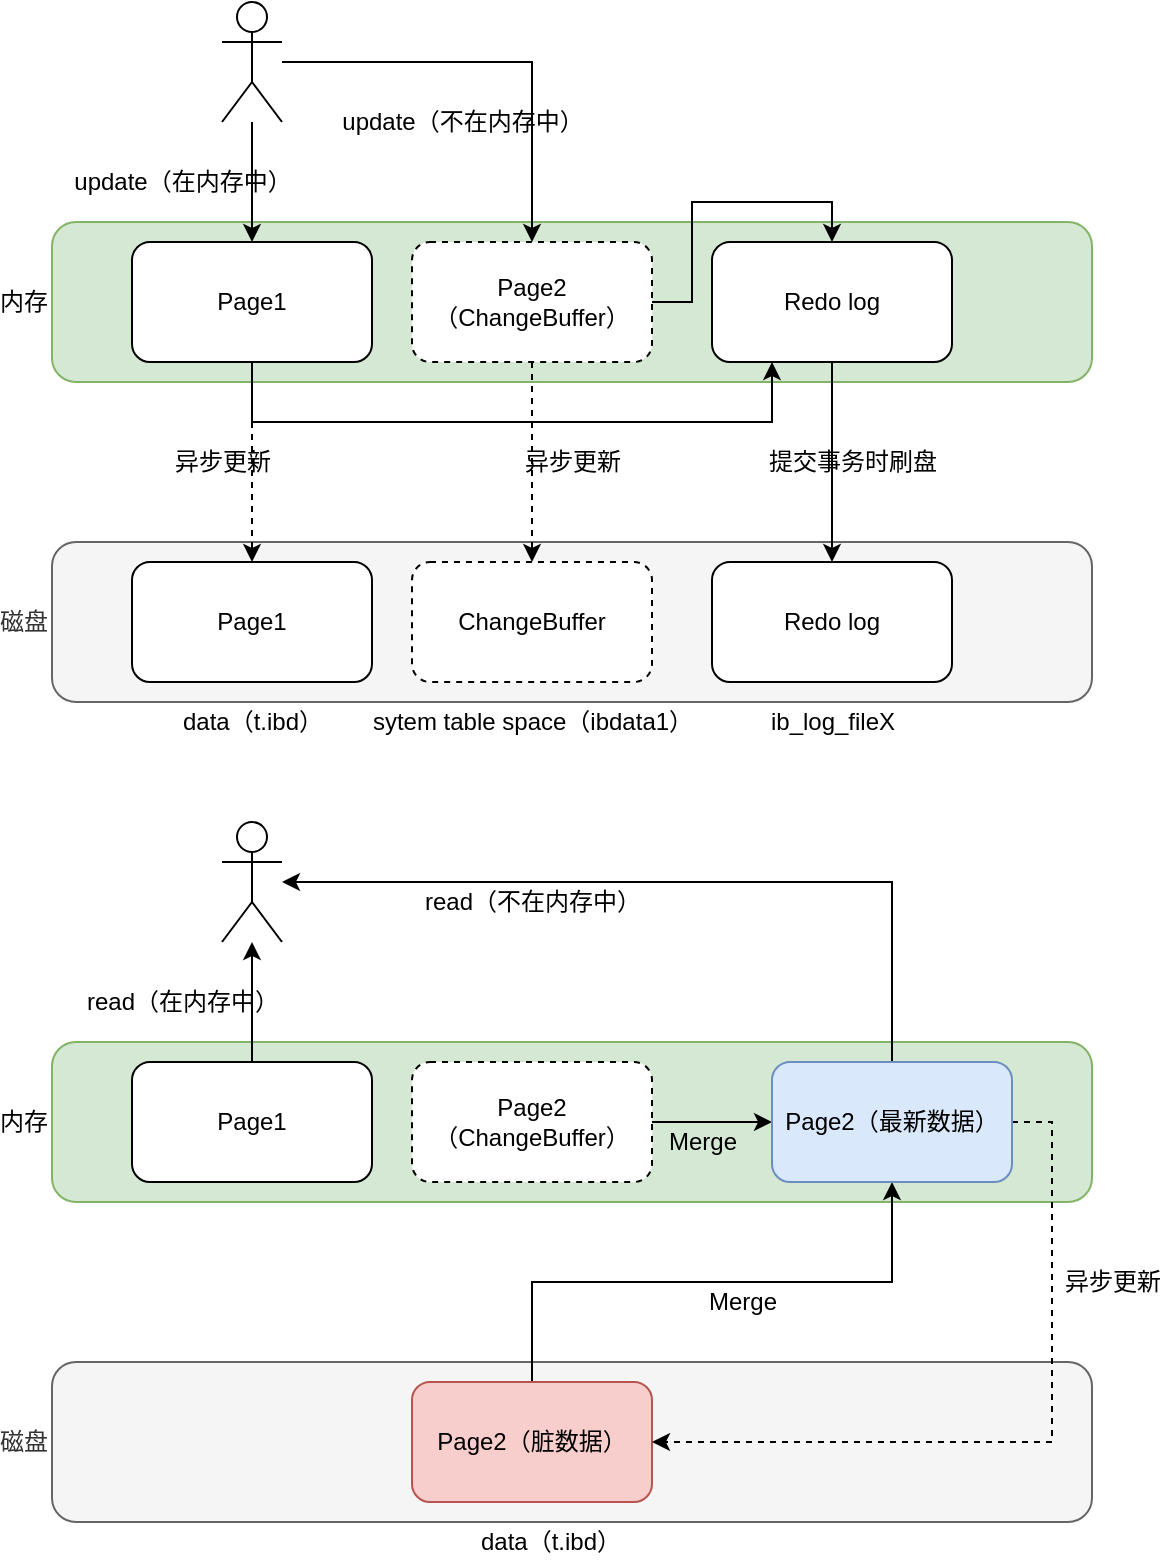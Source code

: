 <mxfile version="15.8.7" type="device"><diagram id="iNAKQYKECJlej6ktkUyU" name="第 1 页"><mxGraphModel dx="943" dy="785" grid="1" gridSize="10" guides="1" tooltips="1" connect="1" arrows="1" fold="1" page="1" pageScale="1" pageWidth="827" pageHeight="1169" math="0" shadow="0"><root><mxCell id="0"/><mxCell id="1" parent="0"/><mxCell id="DIBYcR9yKOai5xq3UU4F-1" value="内存" style="rounded=1;whiteSpace=wrap;html=1;labelPosition=left;verticalLabelPosition=middle;align=right;verticalAlign=middle;fillColor=#d5e8d4;strokeColor=#82b366;" vertex="1" parent="1"><mxGeometry x="120" y="160" width="520" height="80" as="geometry"/></mxCell><mxCell id="DIBYcR9yKOai5xq3UU4F-2" value="磁盘" style="rounded=1;whiteSpace=wrap;html=1;labelPosition=left;verticalLabelPosition=middle;align=right;verticalAlign=middle;fillColor=#f5f5f5;fontColor=#333333;strokeColor=#666666;" vertex="1" parent="1"><mxGeometry x="120" y="320" width="520" height="80" as="geometry"/></mxCell><mxCell id="DIBYcR9yKOai5xq3UU4F-9" style="edgeStyle=orthogonalEdgeStyle;rounded=0;orthogonalLoop=1;jettySize=auto;html=1;entryX=0.5;entryY=0;entryDx=0;entryDy=0;dashed=1;" edge="1" parent="1" source="DIBYcR9yKOai5xq3UU4F-3" target="DIBYcR9yKOai5xq3UU4F-7"><mxGeometry relative="1" as="geometry"/></mxCell><mxCell id="DIBYcR9yKOai5xq3UU4F-21" style="edgeStyle=orthogonalEdgeStyle;rounded=0;orthogonalLoop=1;jettySize=auto;html=1;entryX=0.25;entryY=1;entryDx=0;entryDy=0;" edge="1" parent="1" source="DIBYcR9yKOai5xq3UU4F-3" target="DIBYcR9yKOai5xq3UU4F-20"><mxGeometry relative="1" as="geometry"><Array as="points"><mxPoint x="220" y="260"/><mxPoint x="480" y="260"/></Array></mxGeometry></mxCell><mxCell id="DIBYcR9yKOai5xq3UU4F-3" value="Page1" style="rounded=1;whiteSpace=wrap;html=1;" vertex="1" parent="1"><mxGeometry x="160" y="170" width="120" height="60" as="geometry"/></mxCell><mxCell id="DIBYcR9yKOai5xq3UU4F-5" value="" style="edgeStyle=orthogonalEdgeStyle;rounded=0;orthogonalLoop=1;jettySize=auto;html=1;" edge="1" parent="1" source="DIBYcR9yKOai5xq3UU4F-4" target="DIBYcR9yKOai5xq3UU4F-3"><mxGeometry relative="1" as="geometry"/></mxCell><mxCell id="DIBYcR9yKOai5xq3UU4F-12" style="edgeStyle=orthogonalEdgeStyle;rounded=0;orthogonalLoop=1;jettySize=auto;html=1;entryX=0.5;entryY=0;entryDx=0;entryDy=0;" edge="1" parent="1" source="DIBYcR9yKOai5xq3UU4F-4" target="DIBYcR9yKOai5xq3UU4F-11"><mxGeometry relative="1" as="geometry"/></mxCell><mxCell id="DIBYcR9yKOai5xq3UU4F-4" value="" style="shape=umlActor;verticalLabelPosition=bottom;verticalAlign=top;html=1;outlineConnect=0;" vertex="1" parent="1"><mxGeometry x="205" y="50" width="30" height="60" as="geometry"/></mxCell><mxCell id="DIBYcR9yKOai5xq3UU4F-6" value="update（在内存中）" style="text;html=1;align=center;verticalAlign=middle;resizable=0;points=[];autosize=1;strokeColor=none;fillColor=none;" vertex="1" parent="1"><mxGeometry x="125" y="130" width="120" height="20" as="geometry"/></mxCell><mxCell id="DIBYcR9yKOai5xq3UU4F-7" value="Page1" style="rounded=1;whiteSpace=wrap;html=1;" vertex="1" parent="1"><mxGeometry x="160" y="330" width="120" height="60" as="geometry"/></mxCell><mxCell id="DIBYcR9yKOai5xq3UU4F-8" value="data（t.ibd）" style="text;html=1;align=center;verticalAlign=middle;resizable=0;points=[];autosize=1;strokeColor=none;fillColor=none;" vertex="1" parent="1"><mxGeometry x="175" y="400" width="90" height="20" as="geometry"/></mxCell><mxCell id="DIBYcR9yKOai5xq3UU4F-10" value="异步更新" style="text;html=1;align=center;verticalAlign=middle;resizable=0;points=[];autosize=1;strokeColor=none;fillColor=none;" vertex="1" parent="1"><mxGeometry x="175" y="270" width="60" height="20" as="geometry"/></mxCell><mxCell id="DIBYcR9yKOai5xq3UU4F-17" style="edgeStyle=orthogonalEdgeStyle;rounded=0;orthogonalLoop=1;jettySize=auto;html=1;entryX=0.5;entryY=0;entryDx=0;entryDy=0;dashed=1;" edge="1" parent="1" source="DIBYcR9yKOai5xq3UU4F-11" target="DIBYcR9yKOai5xq3UU4F-15"><mxGeometry relative="1" as="geometry"/></mxCell><mxCell id="DIBYcR9yKOai5xq3UU4F-22" style="edgeStyle=orthogonalEdgeStyle;rounded=0;orthogonalLoop=1;jettySize=auto;html=1;entryX=0.5;entryY=0;entryDx=0;entryDy=0;" edge="1" parent="1" source="DIBYcR9yKOai5xq3UU4F-11" target="DIBYcR9yKOai5xq3UU4F-20"><mxGeometry relative="1" as="geometry"/></mxCell><mxCell id="DIBYcR9yKOai5xq3UU4F-11" value="Page2（ChangeBuffer）" style="rounded=1;whiteSpace=wrap;html=1;dashed=1;" vertex="1" parent="1"><mxGeometry x="300" y="170" width="120" height="60" as="geometry"/></mxCell><mxCell id="DIBYcR9yKOai5xq3UU4F-13" value="update（不在内存中）" style="text;html=1;align=center;verticalAlign=middle;resizable=0;points=[];autosize=1;strokeColor=none;fillColor=none;" vertex="1" parent="1"><mxGeometry x="255" y="100" width="140" height="20" as="geometry"/></mxCell><mxCell id="DIBYcR9yKOai5xq3UU4F-15" value="ChangeBuffer" style="rounded=1;whiteSpace=wrap;html=1;dashed=1;" vertex="1" parent="1"><mxGeometry x="300" y="330" width="120" height="60" as="geometry"/></mxCell><mxCell id="DIBYcR9yKOai5xq3UU4F-16" value="sytem table space（ibdata1）" style="text;html=1;align=center;verticalAlign=middle;resizable=0;points=[];autosize=1;strokeColor=none;fillColor=none;" vertex="1" parent="1"><mxGeometry x="270" y="400" width="180" height="20" as="geometry"/></mxCell><mxCell id="DIBYcR9yKOai5xq3UU4F-18" value="异步更新" style="text;html=1;align=center;verticalAlign=middle;resizable=0;points=[];autosize=1;strokeColor=none;fillColor=none;" vertex="1" parent="1"><mxGeometry x="350" y="270" width="60" height="20" as="geometry"/></mxCell><mxCell id="DIBYcR9yKOai5xq3UU4F-25" style="edgeStyle=orthogonalEdgeStyle;rounded=0;orthogonalLoop=1;jettySize=auto;html=1;entryX=0.5;entryY=0;entryDx=0;entryDy=0;" edge="1" parent="1" source="DIBYcR9yKOai5xq3UU4F-20" target="DIBYcR9yKOai5xq3UU4F-23"><mxGeometry relative="1" as="geometry"/></mxCell><mxCell id="DIBYcR9yKOai5xq3UU4F-20" value="Redo log" style="rounded=1;whiteSpace=wrap;html=1;" vertex="1" parent="1"><mxGeometry x="450" y="170" width="120" height="60" as="geometry"/></mxCell><mxCell id="DIBYcR9yKOai5xq3UU4F-23" value="Redo log" style="rounded=1;whiteSpace=wrap;html=1;" vertex="1" parent="1"><mxGeometry x="450" y="330" width="120" height="60" as="geometry"/></mxCell><mxCell id="DIBYcR9yKOai5xq3UU4F-24" value="ib_log_fileX" style="text;html=1;align=center;verticalAlign=middle;resizable=0;points=[];autosize=1;strokeColor=none;fillColor=none;" vertex="1" parent="1"><mxGeometry x="470" y="400" width="80" height="20" as="geometry"/></mxCell><mxCell id="DIBYcR9yKOai5xq3UU4F-26" value="提交事务时刷盘" style="text;html=1;align=center;verticalAlign=middle;resizable=0;points=[];autosize=1;strokeColor=none;fillColor=none;" vertex="1" parent="1"><mxGeometry x="470" y="270" width="100" height="20" as="geometry"/></mxCell><mxCell id="DIBYcR9yKOai5xq3UU4F-27" value="内存" style="rounded=1;whiteSpace=wrap;html=1;labelPosition=left;verticalLabelPosition=middle;align=right;verticalAlign=middle;fillColor=#d5e8d4;strokeColor=#82b366;" vertex="1" parent="1"><mxGeometry x="120" y="570" width="520" height="80" as="geometry"/></mxCell><mxCell id="DIBYcR9yKOai5xq3UU4F-28" value="磁盘" style="rounded=1;whiteSpace=wrap;html=1;labelPosition=left;verticalLabelPosition=middle;align=right;verticalAlign=middle;fillColor=#f5f5f5;fontColor=#333333;strokeColor=#666666;" vertex="1" parent="1"><mxGeometry x="120" y="730" width="520" height="80" as="geometry"/></mxCell><mxCell id="DIBYcR9yKOai5xq3UU4F-29" style="edgeStyle=orthogonalEdgeStyle;rounded=0;orthogonalLoop=1;jettySize=auto;html=1;entryX=0.5;entryY=0;entryDx=0;entryDy=0;exitX=0.5;exitY=1;exitDx=0;exitDy=0;startArrow=classic;startFill=1;endArrow=none;endFill=0;" edge="1" parent="1" source="DIBYcR9yKOai5xq3UU4F-53" target="DIBYcR9yKOai5xq3UU4F-36"><mxGeometry relative="1" as="geometry"/></mxCell><mxCell id="DIBYcR9yKOai5xq3UU4F-31" value="Page1" style="rounded=1;whiteSpace=wrap;html=1;" vertex="1" parent="1"><mxGeometry x="160" y="580" width="120" height="60" as="geometry"/></mxCell><mxCell id="DIBYcR9yKOai5xq3UU4F-32" value="" style="edgeStyle=orthogonalEdgeStyle;rounded=0;orthogonalLoop=1;jettySize=auto;html=1;startArrow=classic;startFill=1;endArrow=none;endFill=0;" edge="1" parent="1" source="DIBYcR9yKOai5xq3UU4F-34" target="DIBYcR9yKOai5xq3UU4F-31"><mxGeometry relative="1" as="geometry"/></mxCell><mxCell id="DIBYcR9yKOai5xq3UU4F-33" style="edgeStyle=orthogonalEdgeStyle;rounded=0;orthogonalLoop=1;jettySize=auto;html=1;entryX=0.5;entryY=0;entryDx=0;entryDy=0;startArrow=classic;startFill=1;endArrow=none;endFill=0;" edge="1" parent="1" source="DIBYcR9yKOai5xq3UU4F-34" target="DIBYcR9yKOai5xq3UU4F-53"><mxGeometry relative="1" as="geometry"/></mxCell><mxCell id="DIBYcR9yKOai5xq3UU4F-34" value="" style="shape=umlActor;verticalLabelPosition=bottom;verticalAlign=top;html=1;outlineConnect=0;" vertex="1" parent="1"><mxGeometry x="205" y="460" width="30" height="60" as="geometry"/></mxCell><mxCell id="DIBYcR9yKOai5xq3UU4F-35" value="read（在内存中）" style="text;html=1;align=center;verticalAlign=middle;resizable=0;points=[];autosize=1;strokeColor=none;fillColor=none;" vertex="1" parent="1"><mxGeometry x="130" y="540" width="110" height="20" as="geometry"/></mxCell><mxCell id="DIBYcR9yKOai5xq3UU4F-36" value="Page2（脏数据）" style="rounded=1;whiteSpace=wrap;html=1;fillColor=#f8cecc;strokeColor=#b85450;" vertex="1" parent="1"><mxGeometry x="300" y="740" width="120" height="60" as="geometry"/></mxCell><mxCell id="DIBYcR9yKOai5xq3UU4F-37" value="data（t.ibd）" style="text;html=1;align=center;verticalAlign=middle;resizable=0;points=[];autosize=1;strokeColor=none;fillColor=none;" vertex="1" parent="1"><mxGeometry x="324" y="810" width="90" height="20" as="geometry"/></mxCell><mxCell id="DIBYcR9yKOai5xq3UU4F-38" value="Merge" style="text;html=1;align=center;verticalAlign=middle;resizable=0;points=[];autosize=1;strokeColor=none;fillColor=none;" vertex="1" parent="1"><mxGeometry x="420" y="610" width="50" height="20" as="geometry"/></mxCell><mxCell id="DIBYcR9yKOai5xq3UU4F-55" style="edgeStyle=orthogonalEdgeStyle;rounded=0;orthogonalLoop=1;jettySize=auto;html=1;startArrow=none;startFill=0;endArrow=classic;endFill=1;" edge="1" parent="1" source="DIBYcR9yKOai5xq3UU4F-41" target="DIBYcR9yKOai5xq3UU4F-53"><mxGeometry relative="1" as="geometry"/></mxCell><mxCell id="DIBYcR9yKOai5xq3UU4F-41" value="Page2（ChangeBuffer）" style="rounded=1;whiteSpace=wrap;html=1;dashed=1;" vertex="1" parent="1"><mxGeometry x="300" y="580" width="120" height="60" as="geometry"/></mxCell><mxCell id="DIBYcR9yKOai5xq3UU4F-42" value="read（不在内存中）" style="text;html=1;align=center;verticalAlign=middle;resizable=0;points=[];autosize=1;strokeColor=none;fillColor=none;" vertex="1" parent="1"><mxGeometry x="300" y="490" width="120" height="20" as="geometry"/></mxCell><mxCell id="DIBYcR9yKOai5xq3UU4F-61" style="edgeStyle=orthogonalEdgeStyle;rounded=0;orthogonalLoop=1;jettySize=auto;html=1;entryX=1;entryY=0.5;entryDx=0;entryDy=0;startArrow=none;startFill=0;endArrow=classic;endFill=1;dashed=1;" edge="1" parent="1" source="DIBYcR9yKOai5xq3UU4F-53" target="DIBYcR9yKOai5xq3UU4F-36"><mxGeometry relative="1" as="geometry"><Array as="points"><mxPoint x="620" y="610"/><mxPoint x="620" y="770"/></Array></mxGeometry></mxCell><mxCell id="DIBYcR9yKOai5xq3UU4F-53" value="Page2（最新数据）" style="rounded=1;whiteSpace=wrap;html=1;fillColor=#dae8fc;strokeColor=#6c8ebf;" vertex="1" parent="1"><mxGeometry x="480" y="580" width="120" height="60" as="geometry"/></mxCell><mxCell id="DIBYcR9yKOai5xq3UU4F-60" value="Merge" style="text;html=1;align=center;verticalAlign=middle;resizable=0;points=[];autosize=1;strokeColor=none;fillColor=none;" vertex="1" parent="1"><mxGeometry x="440" y="690" width="50" height="20" as="geometry"/></mxCell><mxCell id="DIBYcR9yKOai5xq3UU4F-62" value="异步更新" style="text;html=1;align=center;verticalAlign=middle;resizable=0;points=[];autosize=1;strokeColor=none;fillColor=none;" vertex="1" parent="1"><mxGeometry x="620" y="680" width="60" height="20" as="geometry"/></mxCell></root></mxGraphModel></diagram></mxfile>